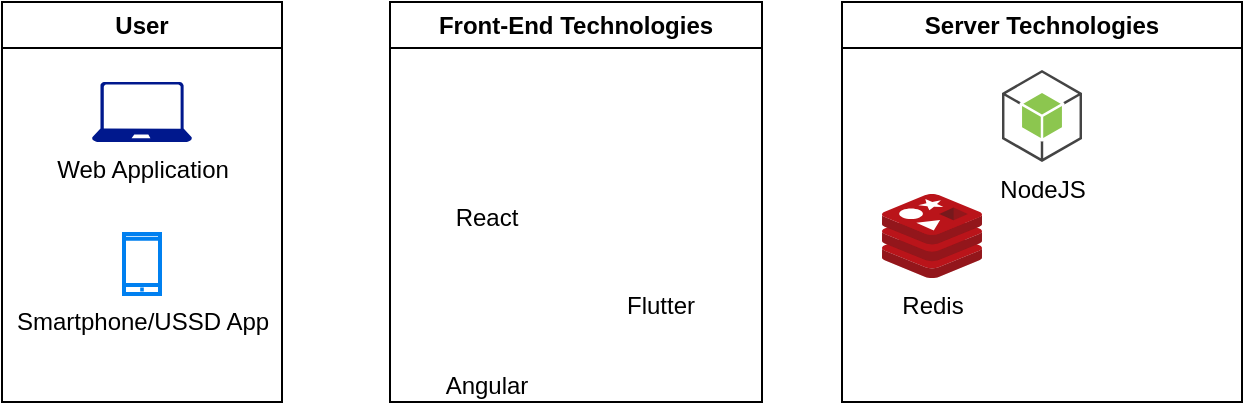 <mxfile version="20.6.2" type="github">
  <diagram id="fYm7p4MlBtT5PSIiRXfB" name="Page-1">
    <mxGraphModel dx="1247" dy="677" grid="1" gridSize="10" guides="1" tooltips="1" connect="1" arrows="1" fold="1" page="1" pageScale="1" pageWidth="827" pageHeight="1169" math="0" shadow="0">
      <root>
        <mxCell id="0" />
        <mxCell id="1" parent="0" />
        <mxCell id="17ElD72lSgdF9IkeAED9-1" value="User" style="swimlane;whiteSpace=wrap;html=1;" vertex="1" parent="1">
          <mxGeometry x="20" y="230" width="140" height="200" as="geometry" />
        </mxCell>
        <mxCell id="17ElD72lSgdF9IkeAED9-4" value="Web Application" style="sketch=0;aspect=fixed;pointerEvents=1;shadow=0;dashed=0;html=1;strokeColor=none;labelPosition=center;verticalLabelPosition=bottom;verticalAlign=top;align=center;fillColor=#00188D;shape=mxgraph.azure.laptop" vertex="1" parent="17ElD72lSgdF9IkeAED9-1">
          <mxGeometry x="45" y="40" width="50" height="30" as="geometry" />
        </mxCell>
        <mxCell id="17ElD72lSgdF9IkeAED9-5" value="Smartphone/USSD App" style="html=1;verticalLabelPosition=bottom;align=center;labelBackgroundColor=#ffffff;verticalAlign=top;strokeWidth=2;strokeColor=#0080F0;shadow=0;dashed=0;shape=mxgraph.ios7.icons.smartphone;" vertex="1" parent="17ElD72lSgdF9IkeAED9-1">
          <mxGeometry x="61" y="116" width="18" height="30" as="geometry" />
        </mxCell>
        <mxCell id="17ElD72lSgdF9IkeAED9-2" value="Front-End Technologies" style="swimlane;whiteSpace=wrap;html=1;" vertex="1" parent="1">
          <mxGeometry x="214" y="230" width="186" height="200" as="geometry" />
        </mxCell>
        <mxCell id="17ElD72lSgdF9IkeAED9-6" value="React" style="shape=image;html=1;verticalAlign=top;verticalLabelPosition=bottom;labelBackgroundColor=#ffffff;imageAspect=0;aspect=fixed;image=https://cdn1.iconfinder.com/data/icons/unicons-line-vol-5/24/react-128.png" vertex="1" parent="17ElD72lSgdF9IkeAED9-2">
          <mxGeometry x="16" y="30" width="64" height="64" as="geometry" />
        </mxCell>
        <mxCell id="17ElD72lSgdF9IkeAED9-7" value="Angular" style="shape=image;html=1;verticalAlign=top;verticalLabelPosition=bottom;labelBackgroundColor=#ffffff;imageAspect=0;aspect=fixed;image=https://cdn0.iconfinder.com/data/icons/long-shadow-web-icons/512/angular-symbol-128.png" vertex="1" parent="17ElD72lSgdF9IkeAED9-2">
          <mxGeometry x="24" y="130" width="48" height="48" as="geometry" />
        </mxCell>
        <mxCell id="17ElD72lSgdF9IkeAED9-8" value="Flutter" style="shape=image;html=1;verticalAlign=top;verticalLabelPosition=bottom;labelBackgroundColor=#ffffff;imageAspect=0;aspect=fixed;image=https://cdn2.iconfinder.com/data/icons/boxicons-logos/24/bxl-flutter-128.png" vertex="1" parent="17ElD72lSgdF9IkeAED9-2">
          <mxGeometry x="106" y="80" width="58" height="58" as="geometry" />
        </mxCell>
        <mxCell id="17ElD72lSgdF9IkeAED9-3" value="Server Technologies" style="swimlane;whiteSpace=wrap;html=1;" vertex="1" parent="1">
          <mxGeometry x="440" y="230" width="200" height="200" as="geometry" />
        </mxCell>
        <mxCell id="17ElD72lSgdF9IkeAED9-9" value="NodeJS" style="outlineConnect=0;dashed=0;verticalLabelPosition=bottom;verticalAlign=top;align=center;html=1;shape=mxgraph.aws3.android;fillColor=#8CC64F;gradientColor=none;" vertex="1" parent="17ElD72lSgdF9IkeAED9-3">
          <mxGeometry x="80" y="34" width="40" height="46" as="geometry" />
        </mxCell>
        <mxCell id="17ElD72lSgdF9IkeAED9-10" value="Redis" style="sketch=0;aspect=fixed;html=1;points=[];align=center;image;fontSize=12;image=img/lib/mscae/Cache_Redis_Product.svg;" vertex="1" parent="17ElD72lSgdF9IkeAED9-3">
          <mxGeometry x="20" y="96" width="50" height="42" as="geometry" />
        </mxCell>
      </root>
    </mxGraphModel>
  </diagram>
</mxfile>
